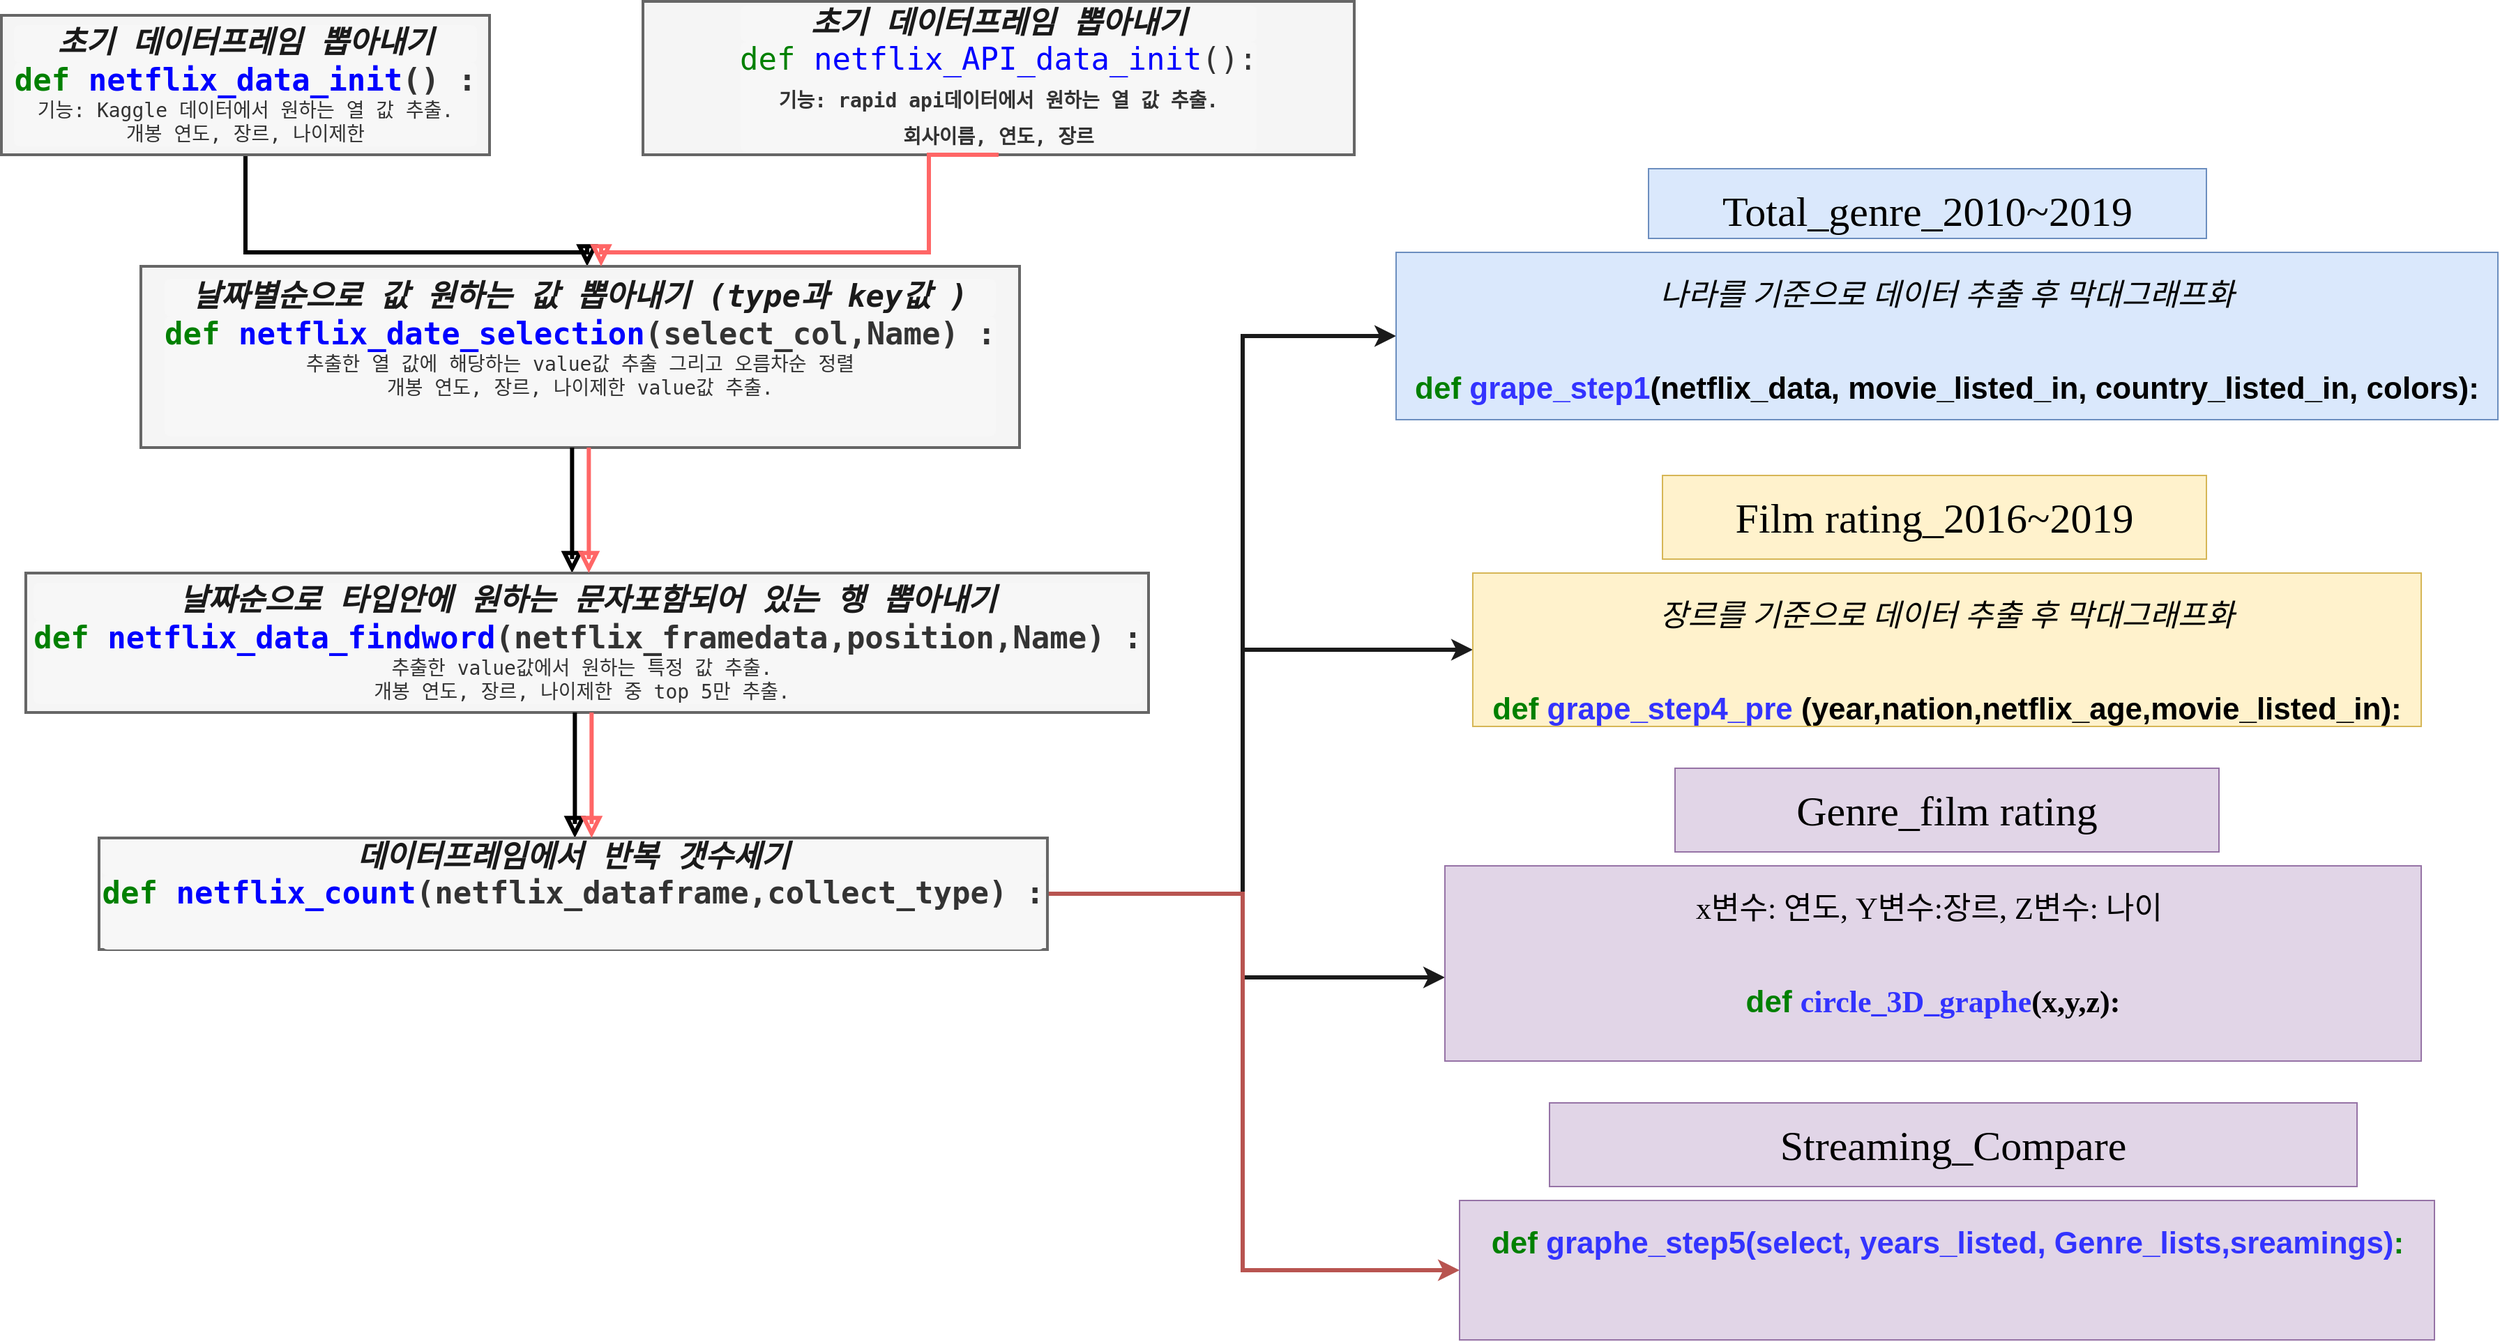 <mxfile version="13.10.0" type="github">
  <diagram id="C5RBs43oDa-KdzZeNtuy" name="Page-1">
    <mxGraphModel dx="2274" dy="2397" grid="1" gridSize="10" guides="1" tooltips="1" connect="1" arrows="1" fold="1" page="1" pageScale="1" pageWidth="827" pageHeight="1169" math="0" shadow="0">
      <root>
        <mxCell id="WIyWlLk6GJQsqaUBKTNV-0" />
        <mxCell id="WIyWlLk6GJQsqaUBKTNV-1" parent="WIyWlLk6GJQsqaUBKTNV-0" />
        <mxCell id="WIyWlLk6GJQsqaUBKTNV-2" value="" style="rounded=0;html=1;jettySize=auto;orthogonalLoop=1;fontSize=11;endArrow=block;endFill=0;endSize=8;strokeWidth=3;shadow=0;labelBackgroundColor=none;edgeStyle=orthogonalEdgeStyle;" parent="WIyWlLk6GJQsqaUBKTNV-1" source="WIyWlLk6GJQsqaUBKTNV-3" edge="1">
          <mxGeometry relative="1" as="geometry">
            <mxPoint x="480" y="190" as="targetPoint" />
            <Array as="points">
              <mxPoint x="480" y="180" />
            </Array>
          </mxGeometry>
        </mxCell>
        <mxCell id="WIyWlLk6GJQsqaUBKTNV-3" value="&lt;pre style=&quot;margin-top: 0px ; margin-bottom: 0px ; padding: 0px ; font-size: 22px ; border-radius: 4px ; line-height: inherit ; word-break: break-all ; overflow-wrap: break-word ; background-color: rgb(247 , 247 , 247) ; border: none&quot;&gt;&lt;span class=&quot;c1&quot; style=&quot;margin: 0px ; padding: 0px ; font-style: italic ; font-size: 22px&quot;&gt;&lt;font color=&quot;#1a1a1a&quot;&gt;초기 데이터프레임 뽑아내기&lt;/font&gt;&lt;/span&gt;&lt;/pre&gt;&lt;pre style=&quot;margin-top: 0px ; margin-bottom: 0px ; padding: 0px ; font-size: 22px ; border-radius: 4px ; line-height: inherit ; word-break: break-all ; overflow-wrap: break-word ; background-color: rgb(247 , 247 , 247) ; border: none&quot;&gt;&lt;span class=&quot;c1&quot; style=&quot;margin: 0px ; padding: 0px ; font-style: italic ; font-size: 22px&quot;&gt;&lt;pre style=&quot;margin-top: 0px ; margin-bottom: 0px ; padding: 0px ; color: rgb(51 , 51 , 51) ; border-radius: 4px ; line-height: inherit ; word-break: break-all ; overflow-wrap: break-word ; border: none ; font-style: normal ; font-size: 22px&quot;&gt;&lt;span class=&quot;k&quot; style=&quot;margin: 0px ; padding: 0px ; color: green ; font-size: 22px&quot;&gt;def&lt;/span&gt; &lt;span class=&quot;nf&quot; style=&quot;margin: 0px ; padding: 0px ; color: blue ; font-size: 22px&quot;&gt;netflix_data_init&lt;/span&gt;&lt;span class=&quot;p&quot; style=&quot;margin: 0px ; padding: 0px ; font-size: 22px&quot;&gt;()&lt;/span&gt; &lt;span class=&quot;p&quot; style=&quot;margin: 0px ; padding: 0px ; font-size: 22px&quot;&gt;:&lt;/span&gt;&lt;/pre&gt;&lt;pre style=&quot;color: rgb(51 , 51 , 51) ; margin-top: 0px ; margin-bottom: 0px ; padding: 0px ; border-radius: 4px ; line-height: inherit ; word-break: break-all ; overflow-wrap: break-word ; border: none ; font-style: normal ; font-size: 22px&quot;&gt;&lt;span class=&quot;p&quot; style=&quot;margin: 0px ; padding: 0px ; font-size: 22px&quot;&gt;&lt;pre style=&quot;font-weight: normal ; margin-top: 0px ; margin-bottom: 0px ; padding: 0px ; font-size: 14px ; border-radius: 4px ; line-height: inherit ; word-break: break-all ; overflow-wrap: break-word ; border: none&quot;&gt;기능: Kaggle 데이터에서 원하는 열 값 추출.&lt;/pre&gt;&lt;pre style=&quot;font-weight: normal ; margin-top: 0px ; margin-bottom: 0px ; padding: 0px ; font-size: 14px ; border-radius: 4px ; line-height: inherit ; word-break: break-all ; overflow-wrap: break-word ; border: none&quot;&gt;개봉 연도, 장르, 나이제한&lt;/pre&gt;&lt;/span&gt;&lt;/pre&gt;&lt;/span&gt;&lt;/pre&gt;" style="rounded=1;whiteSpace=wrap;html=1;fontSize=22;glass=0;strokeWidth=2;shadow=0;arcSize=0;fillColor=#f5f5f5;strokeColor=#666666;fontColor=#333333;fontStyle=1" parent="WIyWlLk6GJQsqaUBKTNV-1" vertex="1">
          <mxGeometry x="60" y="10" width="350" height="100" as="geometry" />
        </mxCell>
        <mxCell id="v4P511_lq6QHLKLVtvHj-0" value="&lt;h2 style=&quot;box-sizing: border-box ; margin: 0px 0px 30px ; padding: 0px ; font-family: &amp;#34;futura pt book&amp;#34; ; font-weight: normal ; line-height: 47.5px ; color: rgb(0 , 0 , 0) ; font-style: normal ; font-stretch: normal ; letter-spacing: normal ; text-indent: 0px ; text-transform: none ; word-spacing: 0px ; text-decoration: none&quot;&gt;&lt;font style=&quot;font-size: 30px&quot;&gt;Total_genre_2010~2019&lt;/font&gt;&lt;/h2&gt;" style="text;whiteSpace=wrap;html=1;fillColor=#dae8fc;strokeColor=#6c8ebf;align=center;" parent="WIyWlLk6GJQsqaUBKTNV-1" vertex="1">
          <mxGeometry x="1241" y="120" width="400" height="50" as="geometry" />
        </mxCell>
        <mxCell id="v4P511_lq6QHLKLVtvHj-3" value="&lt;pre style=&quot;margin-top: 0px ; margin-bottom: 0px ; padding: 0px ; font-size: 22px ; border-radius: 4px ; line-height: inherit ; word-break: break-all ; overflow-wrap: break-word ; background-color: rgb(247 , 247 , 247) ; border: none&quot;&gt;&lt;font color=&quot;#1a1a1a&quot;&gt;&lt;span class=&quot;c1&quot; style=&quot;margin: 0px ; padding: 0px ; font-style: italic ; font-size: 22px&quot;&gt;날짜별순으로 값 원하는 값 뽑아내기 (type과 key값 )&lt;/span&gt;&lt;br style=&quot;font-size: 22px&quot;&gt;&lt;/font&gt;&lt;/pre&gt;&lt;pre style=&quot;margin-top: 0px ; margin-bottom: 0px ; padding: 0px ; font-size: 22px ; border-radius: 4px ; line-height: inherit ; word-break: break-all ; overflow-wrap: break-word ; background-color: rgb(247 , 247 , 247) ; border: none&quot;&gt;&lt;pre style=&quot;margin-top: 0px ; margin-bottom: 0px ; padding: 0px ; border-radius: 4px ; line-height: inherit ; word-break: break-all ; overflow-wrap: break-word ; border: none ; font-size: 22px&quot;&gt;&lt;span class=&quot;k&quot; style=&quot;margin: 0px ; padding: 0px ; color: green ; font-size: 22px&quot;&gt;def&lt;/span&gt; &lt;span class=&quot;nf&quot; style=&quot;margin: 0px ; padding: 0px ; color: blue ; font-size: 22px&quot;&gt;netflix_date_selection&lt;/span&gt;&lt;span class=&quot;p&quot; style=&quot;margin: 0px ; padding: 0px ; font-size: 22px&quot;&gt;(&lt;/span&gt;&lt;span class=&quot;n&quot; style=&quot;margin: 0px ; padding: 0px ; font-size: 22px&quot;&gt;select_col&lt;/span&gt;&lt;span class=&quot;p&quot; style=&quot;margin: 0px ; padding: 0px ; font-size: 22px&quot;&gt;,&lt;/span&gt;&lt;span class=&quot;n&quot; style=&quot;margin: 0px ; padding: 0px ; font-size: 22px&quot;&gt;Name&lt;/span&gt;&lt;span class=&quot;p&quot; style=&quot;margin: 0px ; padding: 0px ; font-size: 22px&quot;&gt;)&lt;/span&gt; &lt;span class=&quot;p&quot; style=&quot;margin: 0px ; padding: 0px ; font-size: 22px&quot;&gt;:&lt;/span&gt;&lt;br style=&quot;font-size: 22px&quot;&gt;&lt;/pre&gt;&lt;pre style=&quot;color: rgb(51 , 51 , 51) ; margin-top: 0px ; margin-bottom: 0px ; padding: 0px ; border-radius: 4px ; line-height: inherit ; word-break: break-all ; overflow-wrap: break-word ; border: none ; font-size: 22px&quot;&gt;&lt;span class=&quot;p&quot; style=&quot;margin: 0px ; padding: 0px ; font-size: 22px&quot;&gt;&lt;pre style=&quot;font-weight: normal ; margin-top: 0px ; margin-bottom: 0px ; padding: 0px ; font-size: 14px ; border-radius: 4px ; line-height: inherit ; word-break: break-all ; overflow-wrap: break-word ; border: none&quot;&gt;&lt;span class=&quot;p&quot; style=&quot;margin: 0px ; padding: 0px&quot;&gt;추출한 열 값에 해당하는 value값 추출 그리고 오름차순 정렬&lt;/span&gt;&lt;/pre&gt;&lt;pre style=&quot;font-weight: normal ; margin-top: 0px ; margin-bottom: 0px ; padding: 0px ; font-size: 14px ; border-radius: 4px ; line-height: inherit ; word-break: break-all ; overflow-wrap: break-word ; border: none&quot;&gt;&lt;span class=&quot;p&quot; style=&quot;margin: 0px ; padding: 0px&quot;&gt;개봉 연도, 장르, 나이제한 value값 추출.&lt;/span&gt;&lt;/pre&gt;&lt;/span&gt;&lt;/pre&gt;&lt;div style=&quot;color: rgb(51 , 51 , 51) ; font-size: 22px&quot;&gt;&lt;span class=&quot;p&quot; style=&quot;margin: 0px ; padding: 0px ; font-size: 22px&quot;&gt;&lt;br style=&quot;font-size: 22px&quot;&gt;&lt;/span&gt;&lt;/div&gt;&lt;/pre&gt;" style="rounded=1;whiteSpace=wrap;html=1;fontSize=22;glass=0;strokeWidth=2;shadow=0;arcSize=0&#xa;;fillColor=#f5f5f5;strokeColor=#666666;fontColor=#333333;fontStyle=1" parent="WIyWlLk6GJQsqaUBKTNV-1" vertex="1">
          <mxGeometry x="160" y="190" width="630" height="130" as="geometry" />
        </mxCell>
        <mxCell id="v4P511_lq6QHLKLVtvHj-4" value="" style="rounded=0;html=1;jettySize=auto;orthogonalLoop=1;fontSize=11;endArrow=block;endFill=0;endSize=8;strokeWidth=3;shadow=0;labelBackgroundColor=none;edgeStyle=orthogonalEdgeStyle;" parent="WIyWlLk6GJQsqaUBKTNV-1" edge="1">
          <mxGeometry relative="1" as="geometry">
            <mxPoint x="469.17" y="320" as="sourcePoint" />
            <mxPoint x="469.17" y="410" as="targetPoint" />
            <Array as="points">
              <mxPoint x="469.17" y="400" />
            </Array>
          </mxGeometry>
        </mxCell>
        <mxCell id="v4P511_lq6QHLKLVtvHj-5" value="&lt;pre style=&quot;margin-top: 0px ; margin-bottom: 0px ; padding: 0px ; font-size: 22px ; border-radius: 4px ; line-height: inherit ; word-break: break-all ; overflow-wrap: break-word ; background-color: rgb(247 , 247 , 247) ; border: none&quot;&gt;&lt;span class=&quot;c1&quot; style=&quot;margin: 0px ; padding: 0px ; font-style: italic ; font-size: 22px&quot;&gt;&lt;font color=&quot;#1a1a1a&quot;&gt;날짜순으로 타입안에 원하는 문자포함되어 있는 행 뽑아내기&lt;/font&gt;&lt;/span&gt;&lt;br style=&quot;font-size: 22px&quot;&gt;&lt;/pre&gt;&lt;pre style=&quot;margin-top: 0px ; margin-bottom: 0px ; padding: 0px ; font-size: 22px ; color: rgb(51 , 51 , 51) ; border-radius: 4px ; line-height: inherit ; word-break: break-all ; overflow-wrap: break-word ; background-color: rgb(247 , 247 , 247) ; border: none&quot;&gt;&lt;pre style=&quot;margin-top: 0px ; margin-bottom: 0px ; padding: 0px ; border-radius: 4px ; line-height: inherit ; word-break: break-all ; overflow-wrap: break-word ; border: none ; font-size: 22px&quot;&gt;&lt;span class=&quot;k&quot; style=&quot;margin: 0px ; padding: 0px ; color: green ; font-size: 22px&quot;&gt;def&lt;/span&gt; &lt;span class=&quot;nf&quot; style=&quot;margin: 0px ; padding: 0px ; color: blue ; font-size: 22px&quot;&gt;netflix_data_findword&lt;/span&gt;&lt;span class=&quot;p&quot; style=&quot;margin: 0px ; padding: 0px ; font-size: 22px&quot;&gt;(&lt;/span&gt;&lt;span class=&quot;n&quot; style=&quot;margin: 0px ; padding: 0px ; font-size: 22px&quot;&gt;netflix_framedata&lt;/span&gt;&lt;span class=&quot;p&quot; style=&quot;margin: 0px ; padding: 0px ; font-size: 22px&quot;&gt;,&lt;/span&gt;&lt;span class=&quot;n&quot; style=&quot;margin: 0px ; padding: 0px ; font-size: 22px&quot;&gt;position&lt;/span&gt;&lt;span class=&quot;p&quot; style=&quot;margin: 0px ; padding: 0px ; font-size: 22px&quot;&gt;,&lt;/span&gt;&lt;span class=&quot;n&quot; style=&quot;margin: 0px ; padding: 0px ; font-size: 22px&quot;&gt;Name&lt;/span&gt;&lt;span class=&quot;p&quot; style=&quot;margin: 0px ; padding: 0px ; font-size: 22px&quot;&gt;)&lt;/span&gt; &lt;span class=&quot;p&quot; style=&quot;margin: 0px ; padding: 0px ; font-size: 22px&quot;&gt;:&lt;/span&gt;&lt;br style=&quot;font-size: 22px&quot;&gt;&lt;/pre&gt;&lt;div style=&quot;font-size: 22px&quot;&gt;&lt;span class=&quot;p&quot; style=&quot;margin: 0px ; padding: 0px ; font-size: 22px&quot;&gt;&lt;pre style=&quot;font-weight: normal ; margin-top: 0px ; margin-bottom: 0px ; padding: 0px ; font-size: 14px ; border-radius: 4px ; line-height: inherit ; word-break: break-all ; overflow-wrap: break-word ; border: none&quot;&gt;&lt;pre style=&quot;margin-top: 0px ; margin-bottom: 0px ; padding: 0px ; border-top-left-radius: 4px ; border-top-right-radius: 4px ; border-bottom-right-radius: 4px ; border-bottom-left-radius: 4px ; line-height: inherit ; word-break: break-all ; overflow-wrap: break-word ; border: none&quot;&gt;추출한 value값에서 원하는 특정 값 추출. &lt;/pre&gt;&lt;pre style=&quot;margin-top: 0px ; margin-bottom: 0px ; padding: 0px ; border-top-left-radius: 4px ; border-top-right-radius: 4px ; border-bottom-right-radius: 4px ; border-bottom-left-radius: 4px ; line-height: inherit ; word-break: break-all ; overflow-wrap: break-word ; border: none&quot;&gt;개봉 연도, 장르, 나이제한 중 top 5만 추출. &lt;/pre&gt;&lt;/pre&gt;&lt;/span&gt;&lt;/div&gt;&lt;/pre&gt;" style="rounded=1;whiteSpace=wrap;html=1;fontSize=22;glass=0;strokeWidth=2;shadow=0;arcSize=0;fillColor=#f5f5f5;strokeColor=#666666;fontColor=#333333;fontStyle=1" parent="WIyWlLk6GJQsqaUBKTNV-1" vertex="1">
          <mxGeometry x="77.5" y="410" width="805" height="100" as="geometry" />
        </mxCell>
        <mxCell id="v4P511_lq6QHLKLVtvHj-6" value="" style="rounded=0;html=1;jettySize=auto;orthogonalLoop=1;fontSize=11;endArrow=block;endFill=0;endSize=8;strokeWidth=3;shadow=0;labelBackgroundColor=none;edgeStyle=orthogonalEdgeStyle;" parent="WIyWlLk6GJQsqaUBKTNV-1" edge="1">
          <mxGeometry relative="1" as="geometry">
            <mxPoint x="471.17" y="510" as="sourcePoint" />
            <mxPoint x="471.17" y="600" as="targetPoint" />
            <Array as="points">
              <mxPoint x="471.17" y="590" />
            </Array>
          </mxGeometry>
        </mxCell>
        <mxCell id="hbJDEx1IGWLHkMpEqQxU-16" style="edgeStyle=orthogonalEdgeStyle;rounded=0;orthogonalLoop=1;jettySize=auto;html=1;entryX=0;entryY=0.5;entryDx=0;entryDy=0;strokeWidth=3;strokeColor=#1A1A1A;" edge="1" parent="WIyWlLk6GJQsqaUBKTNV-1" source="v4P511_lq6QHLKLVtvHj-7" target="hbJDEx1IGWLHkMpEqQxU-2">
          <mxGeometry relative="1" as="geometry">
            <Array as="points">
              <mxPoint x="950" y="640" />
              <mxPoint x="950" y="240" />
            </Array>
          </mxGeometry>
        </mxCell>
        <mxCell id="hbJDEx1IGWLHkMpEqQxU-17" style="edgeStyle=orthogonalEdgeStyle;rounded=0;orthogonalLoop=1;jettySize=auto;html=1;entryX=0;entryY=0.5;entryDx=0;entryDy=0;strokeColor=#1A1A1A;strokeWidth=3;" edge="1" parent="WIyWlLk6GJQsqaUBKTNV-1" source="v4P511_lq6QHLKLVtvHj-7" target="hbJDEx1IGWLHkMpEqQxU-3">
          <mxGeometry relative="1" as="geometry">
            <Array as="points">
              <mxPoint x="950" y="640" />
              <mxPoint x="950" y="465" />
            </Array>
          </mxGeometry>
        </mxCell>
        <mxCell id="hbJDEx1IGWLHkMpEqQxU-18" style="edgeStyle=orthogonalEdgeStyle;rounded=0;orthogonalLoop=1;jettySize=auto;html=1;strokeColor=#1A1A1A;strokeWidth=3;" edge="1" parent="WIyWlLk6GJQsqaUBKTNV-1" source="v4P511_lq6QHLKLVtvHj-7" target="hbJDEx1IGWLHkMpEqQxU-8">
          <mxGeometry relative="1" as="geometry">
            <Array as="points">
              <mxPoint x="950" y="640" />
              <mxPoint x="950" y="700" />
            </Array>
          </mxGeometry>
        </mxCell>
        <mxCell id="hbJDEx1IGWLHkMpEqQxU-22" style="edgeStyle=orthogonalEdgeStyle;rounded=0;orthogonalLoop=1;jettySize=auto;html=1;entryX=0;entryY=0.5;entryDx=0;entryDy=0;strokeColor=#b85450;strokeWidth=3;fillColor=#f8cecc;" edge="1" parent="WIyWlLk6GJQsqaUBKTNV-1" source="v4P511_lq6QHLKLVtvHj-7" target="hbJDEx1IGWLHkMpEqQxU-21">
          <mxGeometry relative="1" as="geometry">
            <Array as="points">
              <mxPoint x="950" y="640" />
              <mxPoint x="950" y="910" />
            </Array>
          </mxGeometry>
        </mxCell>
        <mxCell id="v4P511_lq6QHLKLVtvHj-7" value="&lt;pre style=&quot;margin-top: 0px ; margin-bottom: 0px ; padding: 0px ; font-size: 22px ; border-radius: 4px ; line-height: inherit ; word-break: break-all ; overflow-wrap: break-word ; background-color: rgb(247 , 247 , 247) ; border: none&quot;&gt;&lt;font color=&quot;#1a1a1a&quot;&gt;&lt;span class=&quot;c1&quot; style=&quot;margin: 0px ; padding: 0px ; font-style: italic ; font-size: 22px&quot;&gt;데이터프레임에서 반복 갯수세기&lt;/span&gt;&lt;br style=&quot;font-size: 22px&quot;&gt;&lt;/font&gt;&lt;/pre&gt;&lt;pre style=&quot;margin-top: 0px ; margin-bottom: 0px ; padding: 0px ; font-size: 22px ; border-radius: 4px ; line-height: inherit ; word-break: break-all ; overflow-wrap: break-word ; background-color: rgb(247 , 247 , 247) ; border: none&quot;&gt;&lt;pre style=&quot;margin-top: 0px ; margin-bottom: 0px ; padding: 0px ; border-radius: 4px ; line-height: inherit ; word-break: break-all ; overflow-wrap: break-word ; border: none ; font-size: 22px&quot;&gt;&lt;span class=&quot;k&quot; style=&quot;margin: 0px ; padding: 0px ; color: green ; font-size: 22px&quot;&gt;def&lt;/span&gt; &lt;span class=&quot;nf&quot; style=&quot;margin: 0px ; padding: 0px ; color: blue ; font-size: 22px&quot;&gt;netflix_count&lt;/span&gt;&lt;span class=&quot;p&quot; style=&quot;margin: 0px ; padding: 0px ; font-size: 22px&quot;&gt;(&lt;/span&gt;&lt;span class=&quot;n&quot; style=&quot;margin: 0px ; padding: 0px ; font-size: 22px&quot;&gt;netflix_dataframe&lt;/span&gt;&lt;span class=&quot;p&quot; style=&quot;margin: 0px ; padding: 0px ; font-size: 22px&quot;&gt;,&lt;/span&gt;&lt;span class=&quot;n&quot; style=&quot;margin: 0px ; padding: 0px ; font-size: 22px&quot;&gt;collect_type&lt;/span&gt;&lt;span class=&quot;p&quot; style=&quot;margin: 0px ; padding: 0px ; font-size: 22px&quot;&gt;)&lt;/span&gt; &lt;span class=&quot;p&quot; style=&quot;margin: 0px ; padding: 0px ; font-size: 22px&quot;&gt;:&lt;/span&gt;&lt;br style=&quot;font-size: 22px&quot;&gt;&lt;/pre&gt;&lt;div style=&quot;color: rgb(51 , 51 , 51) ; font-size: 22px&quot;&gt;&lt;span class=&quot;p&quot; style=&quot;margin: 0px ; padding: 0px ; font-size: 22px&quot;&gt;&lt;br style=&quot;font-size: 22px&quot;&gt;&lt;/span&gt;&lt;/div&gt;&lt;/pre&gt;" style="rounded=1;whiteSpace=wrap;html=1;fontSize=22;glass=0;strokeWidth=2;shadow=0;arcSize=0;fillColor=#f5f5f5;strokeColor=#666666;fontColor=#333333;fontStyle=1" parent="WIyWlLk6GJQsqaUBKTNV-1" vertex="1">
          <mxGeometry x="130" y="600" width="680" height="80" as="geometry" />
        </mxCell>
        <mxCell id="hbJDEx1IGWLHkMpEqQxU-2" value="&lt;h2 style=&quot;box-sizing: border-box ; margin: 0px 0px 30px ; padding: 0px ; font-family: &amp;#34;futura pt book&amp;#34; ; font-weight: normal ; line-height: 47.5px ; font-size: 22px ; font-stretch: normal&quot;&gt;&lt;i&gt;나라를 기준으로 데이터 추출 후 막대그래프화&lt;/i&gt;&lt;/h2&gt;&lt;div&gt;&lt;font style=&quot;font-size: 22px&quot;&gt;&lt;b&gt;&lt;span style=&quot;color: green&quot;&gt;def&lt;/span&gt;&amp;nbsp;&lt;font color=&quot;#3333ff&quot;&gt;grape_step1&lt;/font&gt;(netflix_data, movie_listed_in, country_listed_in, colors):&lt;/b&gt;&lt;/font&gt;&lt;/div&gt;" style="text;whiteSpace=wrap;html=1;fillColor=#dae8fc;strokeColor=#6c8ebf;align=center;" vertex="1" parent="WIyWlLk6GJQsqaUBKTNV-1">
          <mxGeometry x="1060" y="180" width="790" height="120" as="geometry" />
        </mxCell>
        <mxCell id="hbJDEx1IGWLHkMpEqQxU-3" value="&lt;h2 style=&quot;box-sizing: border-box ; margin: 0px 0px 30px ; padding: 0px ; font-family: &amp;#34;futura pt book&amp;#34; ; font-weight: normal ; line-height: 47.5px ; font-size: 22px ; font-stretch: normal&quot;&gt;&lt;i&gt;장르를 기준으로 데이터 추출 후 막대그래프화&lt;/i&gt;&lt;/h2&gt;&lt;div&gt;&lt;b style=&quot;font-size: 22px&quot;&gt;&lt;span style=&quot;color: green&quot;&gt;def&lt;/span&gt;&amp;nbsp;&lt;font color=&quot;#3333ff&quot;&gt;grape_step4_pre&lt;/font&gt;&amp;nbsp;(year,nation,netflix_age,movie_listed_in):&lt;/b&gt;&lt;i&gt;&lt;br&gt;&lt;/i&gt;&lt;/div&gt;" style="text;whiteSpace=wrap;html=1;fillColor=#fff2cc;strokeColor=#d6b656;align=center;" vertex="1" parent="WIyWlLk6GJQsqaUBKTNV-1">
          <mxGeometry x="1115" y="410" width="680" height="110" as="geometry" />
        </mxCell>
        <mxCell id="hbJDEx1IGWLHkMpEqQxU-4" value="&lt;h2 style=&quot;box-sizing: border-box ; margin: 0px 0px 30px ; padding: 0px ; font-family: &amp;#34;futura pt book&amp;#34; ; font-weight: normal ; line-height: 47.5px ; color: rgb(0 , 0 , 0) ; font-style: normal ; font-stretch: normal ; letter-spacing: normal ; text-indent: 0px ; text-transform: none ; word-spacing: 0px ; text-decoration: none&quot;&gt;&lt;font style=&quot;font-size: 30px&quot;&gt;Film rating_2016~2019&lt;/font&gt;&lt;/h2&gt;" style="text;whiteSpace=wrap;html=1;fillColor=#fff2cc;strokeColor=#d6b656;align=center;" vertex="1" parent="WIyWlLk6GJQsqaUBKTNV-1">
          <mxGeometry x="1251" y="340" width="390" height="60" as="geometry" />
        </mxCell>
        <mxCell id="hbJDEx1IGWLHkMpEqQxU-5" value="&lt;h2 style=&quot;box-sizing: border-box ; margin: 0px 0px 30px ; padding: 0px ; font-family: &amp;#34;futura pt book&amp;#34; ; font-weight: normal ; line-height: 47.5px ; color: rgb(0 , 0 , 0) ; font-style: normal ; font-stretch: normal ; letter-spacing: normal ; text-indent: 0px ; text-transform: none ; word-spacing: 0px ; text-decoration: none&quot;&gt;&lt;span style=&quot;font-size: 30px&quot;&gt;Genre_film rating&lt;/span&gt;&lt;/h2&gt;" style="text;whiteSpace=wrap;html=1;fillColor=#e1d5e7;strokeColor=#9673a6;align=center;" vertex="1" parent="WIyWlLk6GJQsqaUBKTNV-1">
          <mxGeometry x="1260" y="550" width="390" height="60" as="geometry" />
        </mxCell>
        <mxCell id="hbJDEx1IGWLHkMpEqQxU-6" style="edgeStyle=orthogonalEdgeStyle;rounded=0;orthogonalLoop=1;jettySize=auto;html=1;exitX=0.5;exitY=1;exitDx=0;exitDy=0;" edge="1" parent="WIyWlLk6GJQsqaUBKTNV-1" source="hbJDEx1IGWLHkMpEqQxU-3" target="hbJDEx1IGWLHkMpEqQxU-3">
          <mxGeometry relative="1" as="geometry" />
        </mxCell>
        <mxCell id="hbJDEx1IGWLHkMpEqQxU-8" value="&lt;h2 style=&quot;box-sizing: border-box ; margin: 0px 0px 30px ; padding: 0px ; font-family: &amp;#34;futura pt book&amp;#34; ; font-weight: normal ; line-height: 47.5px ; color: rgb(0 , 0 , 0) ; font-style: normal ; font-stretch: normal ; letter-spacing: normal ; text-indent: 0px ; text-transform: none ; word-spacing: 0px ; text-decoration: none ; font-size: 22px&quot;&gt;x변수: 연도, Y변수:장르, Z변수: 나이&amp;nbsp;&lt;/h2&gt;&lt;b&gt;&lt;span style=&quot;font-size: 22px&quot;&gt;&lt;span style=&quot;color: green&quot;&gt;def&amp;nbsp;&lt;/span&gt;&lt;/span&gt;&lt;span style=&quot;font-family: &amp;#34;futura pt book&amp;#34; ; font-size: 22px&quot;&gt;&lt;font color=&quot;#3333ff&quot;&gt;circle_3D_graphe&lt;/font&gt;(x,y,z):&lt;/span&gt;&lt;span style=&quot;font-size: 22px&quot;&gt;&lt;span style=&quot;color: green&quot;&gt;&lt;br&gt;&lt;/span&gt;&lt;/span&gt;&lt;/b&gt;&lt;div&gt;&lt;br&gt;&lt;/div&gt;" style="text;whiteSpace=wrap;html=1;fillColor=#e1d5e7;strokeColor=#9673a6;align=center;" vertex="1" parent="WIyWlLk6GJQsqaUBKTNV-1">
          <mxGeometry x="1095" y="620" width="700" height="140" as="geometry" />
        </mxCell>
        <mxCell id="hbJDEx1IGWLHkMpEqQxU-10" value="&lt;pre style=&quot;margin-top: 0px ; margin-bottom: 0px ; padding: 0px ; font-size: 22px ; border-radius: 4px ; line-height: inherit ; word-break: break-all ; overflow-wrap: break-word ; background-color: rgb(247 , 247 , 247) ; border: none&quot;&gt;&lt;span class=&quot;c1&quot; style=&quot;margin: 0px ; padding: 0px ; font-style: italic ; font-size: 22px&quot;&gt;&lt;font color=&quot;#1a1a1a&quot;&gt;초기 데이터프레임 뽑아내기&lt;/font&gt;&lt;/span&gt;&lt;/pre&gt;&lt;pre style=&quot;margin-top: 0px ; margin-bottom: 0px ; padding: 0px ; border-radius: 4px ; line-height: inherit ; word-break: break-all ; overflow-wrap: break-word ; background-color: rgb(247 , 247 , 247) ; border: none&quot;&gt;&lt;span class=&quot;c1&quot; style=&quot;margin: 0px ; padding: 0px ; font-style: italic&quot;&gt;&lt;pre style=&quot;margin-top: 0px ; margin-bottom: 0px ; padding: 0px ; color: rgb(51 , 51 , 51) ; border-radius: 4px ; line-height: inherit ; word-break: break-all ; overflow-wrap: break-word ; border: none ; font-style: normal&quot;&gt;&lt;pre style=&quot;font-size: 22px ; margin-top: 0px ; margin-bottom: 0px ; padding: 0px ; border-radius: 4px ; line-height: inherit ; word-break: break-all ; overflow-wrap: break-word ; border: none&quot;&gt;&lt;span style=&quot;font-weight: normal&quot;&gt;&lt;span class=&quot;k&quot; style=&quot;margin: 0px ; padding: 0px ; color: green&quot;&gt;def&lt;/span&gt; &lt;span class=&quot;nf&quot; style=&quot;margin: 0px ; padding: 0px ; color: blue&quot;&gt;netflix_API_data_init&lt;/span&gt;&lt;span class=&quot;p&quot; style=&quot;margin: 0px ; padding: 0px&quot;&gt;():&lt;/span&gt;&lt;br&gt;&lt;/span&gt;&lt;/pre&gt;&lt;div&gt;&lt;span class=&quot;p&quot; style=&quot;margin: 0px ; padding: 0px&quot;&gt;&lt;font style=&quot;font-size: 14px&quot;&gt;기능: rapid api데이터에서 원하는 열 값 추출.&lt;/font&gt;&lt;/span&gt;&lt;/div&gt;&lt;div&gt;&lt;span class=&quot;p&quot; style=&quot;margin: 0px ; padding: 0px&quot;&gt;&lt;font style=&quot;font-size: 14px&quot;&gt;회사이름, 연도, 장르&lt;/font&gt;&lt;/span&gt;&lt;/div&gt;&lt;/pre&gt;&lt;/span&gt;&lt;/pre&gt;" style="rounded=1;whiteSpace=wrap;html=1;fontSize=22;glass=0;strokeWidth=2;shadow=0;arcSize=0;fillColor=#f5f5f5;strokeColor=#666666;fontStyle=1;fontColor=#333333;" vertex="1" parent="WIyWlLk6GJQsqaUBKTNV-1">
          <mxGeometry x="520" width="510" height="110" as="geometry" />
        </mxCell>
        <mxCell id="hbJDEx1IGWLHkMpEqQxU-11" value="" style="rounded=0;html=1;jettySize=auto;orthogonalLoop=1;fontSize=11;endArrow=block;endFill=0;endSize=8;strokeWidth=3;shadow=0;labelBackgroundColor=none;edgeStyle=orthogonalEdgeStyle;exitX=0.5;exitY=1;exitDx=0;exitDy=0;strokeColor=#FF6666;" edge="1" parent="WIyWlLk6GJQsqaUBKTNV-1" source="hbJDEx1IGWLHkMpEqQxU-10">
          <mxGeometry relative="1" as="geometry">
            <mxPoint x="490" y="190" as="targetPoint" />
            <Array as="points">
              <mxPoint x="725" y="180" />
              <mxPoint x="490" y="180" />
            </Array>
            <mxPoint x="245" y="120" as="sourcePoint" />
          </mxGeometry>
        </mxCell>
        <mxCell id="hbJDEx1IGWLHkMpEqQxU-13" value="" style="rounded=0;html=1;jettySize=auto;orthogonalLoop=1;fontSize=11;endArrow=block;endFill=0;endSize=8;strokeWidth=3;shadow=0;labelBackgroundColor=none;edgeStyle=orthogonalEdgeStyle;strokeColor=#FF6666;" edge="1" parent="WIyWlLk6GJQsqaUBKTNV-1">
          <mxGeometry relative="1" as="geometry">
            <mxPoint x="481.17" y="320" as="sourcePoint" />
            <mxPoint x="481.17" y="410" as="targetPoint" />
            <Array as="points">
              <mxPoint x="481.17" y="400" />
            </Array>
          </mxGeometry>
        </mxCell>
        <mxCell id="hbJDEx1IGWLHkMpEqQxU-15" value="" style="rounded=0;html=1;jettySize=auto;orthogonalLoop=1;fontSize=11;endArrow=block;endFill=0;endSize=8;strokeWidth=3;shadow=0;labelBackgroundColor=none;edgeStyle=orthogonalEdgeStyle;fillColor=#f8cecc;strokeColor=#FF6666;" edge="1" parent="WIyWlLk6GJQsqaUBKTNV-1">
          <mxGeometry relative="1" as="geometry">
            <mxPoint x="483.17" y="510" as="sourcePoint" />
            <mxPoint x="483.17" y="600" as="targetPoint" />
            <Array as="points">
              <mxPoint x="483.17" y="590" />
            </Array>
          </mxGeometry>
        </mxCell>
        <mxCell id="hbJDEx1IGWLHkMpEqQxU-19" value="&lt;h2 style=&quot;box-sizing: border-box ; margin: 0px 0px 30px ; padding: 0px ; font-family: &amp;#34;futura pt book&amp;#34; ; font-weight: normal ; line-height: 47.5px ; color: rgb(0 , 0 , 0) ; font-style: normal ; font-stretch: normal ; letter-spacing: normal ; text-indent: 0px ; text-transform: none ; word-spacing: 0px ; text-decoration: none&quot;&gt;&lt;span style=&quot;font-size: 30px&quot;&gt;Streaming_Compare&lt;/span&gt;&lt;/h2&gt;" style="text;whiteSpace=wrap;html=1;fillColor=#e1d5e7;strokeColor=#9673a6;align=center;" vertex="1" parent="WIyWlLk6GJQsqaUBKTNV-1">
          <mxGeometry x="1170" y="790" width="579" height="60" as="geometry" />
        </mxCell>
        <mxCell id="hbJDEx1IGWLHkMpEqQxU-21" value="&lt;h2 style=&quot;box-sizing: border-box ; margin: 0px 0px 30px ; padding: 0px ; font-family: &amp;#34;futura pt book&amp;#34; ; font-weight: normal ; line-height: 47.5px ; font-style: normal ; font-stretch: normal ; letter-spacing: normal ; text-indent: 0px ; text-transform: none ; word-spacing: 0px ; text-decoration: none&quot;&gt;&lt;b style=&quot;font-family: &amp;#34;helvetica&amp;#34; ; font-size: 12px&quot;&gt;&lt;span style=&quot;font-size: 22px&quot;&gt;&lt;span style=&quot;color: green&quot;&gt;def &lt;/span&gt;&lt;font color=&quot;#3333ff&quot;&gt;graphe_step5(select, years_listed, Genre_lists,sreamings)&lt;/font&gt;&lt;span style=&quot;color: green&quot;&gt;:&lt;/span&gt;&lt;/span&gt;&lt;/b&gt;&lt;br&gt;&lt;/h2&gt;" style="text;whiteSpace=wrap;html=1;fillColor=#e1d5e7;strokeColor=#9673a6;align=center;" vertex="1" parent="WIyWlLk6GJQsqaUBKTNV-1">
          <mxGeometry x="1105.5" y="860" width="699" height="100" as="geometry" />
        </mxCell>
      </root>
    </mxGraphModel>
  </diagram>
</mxfile>
